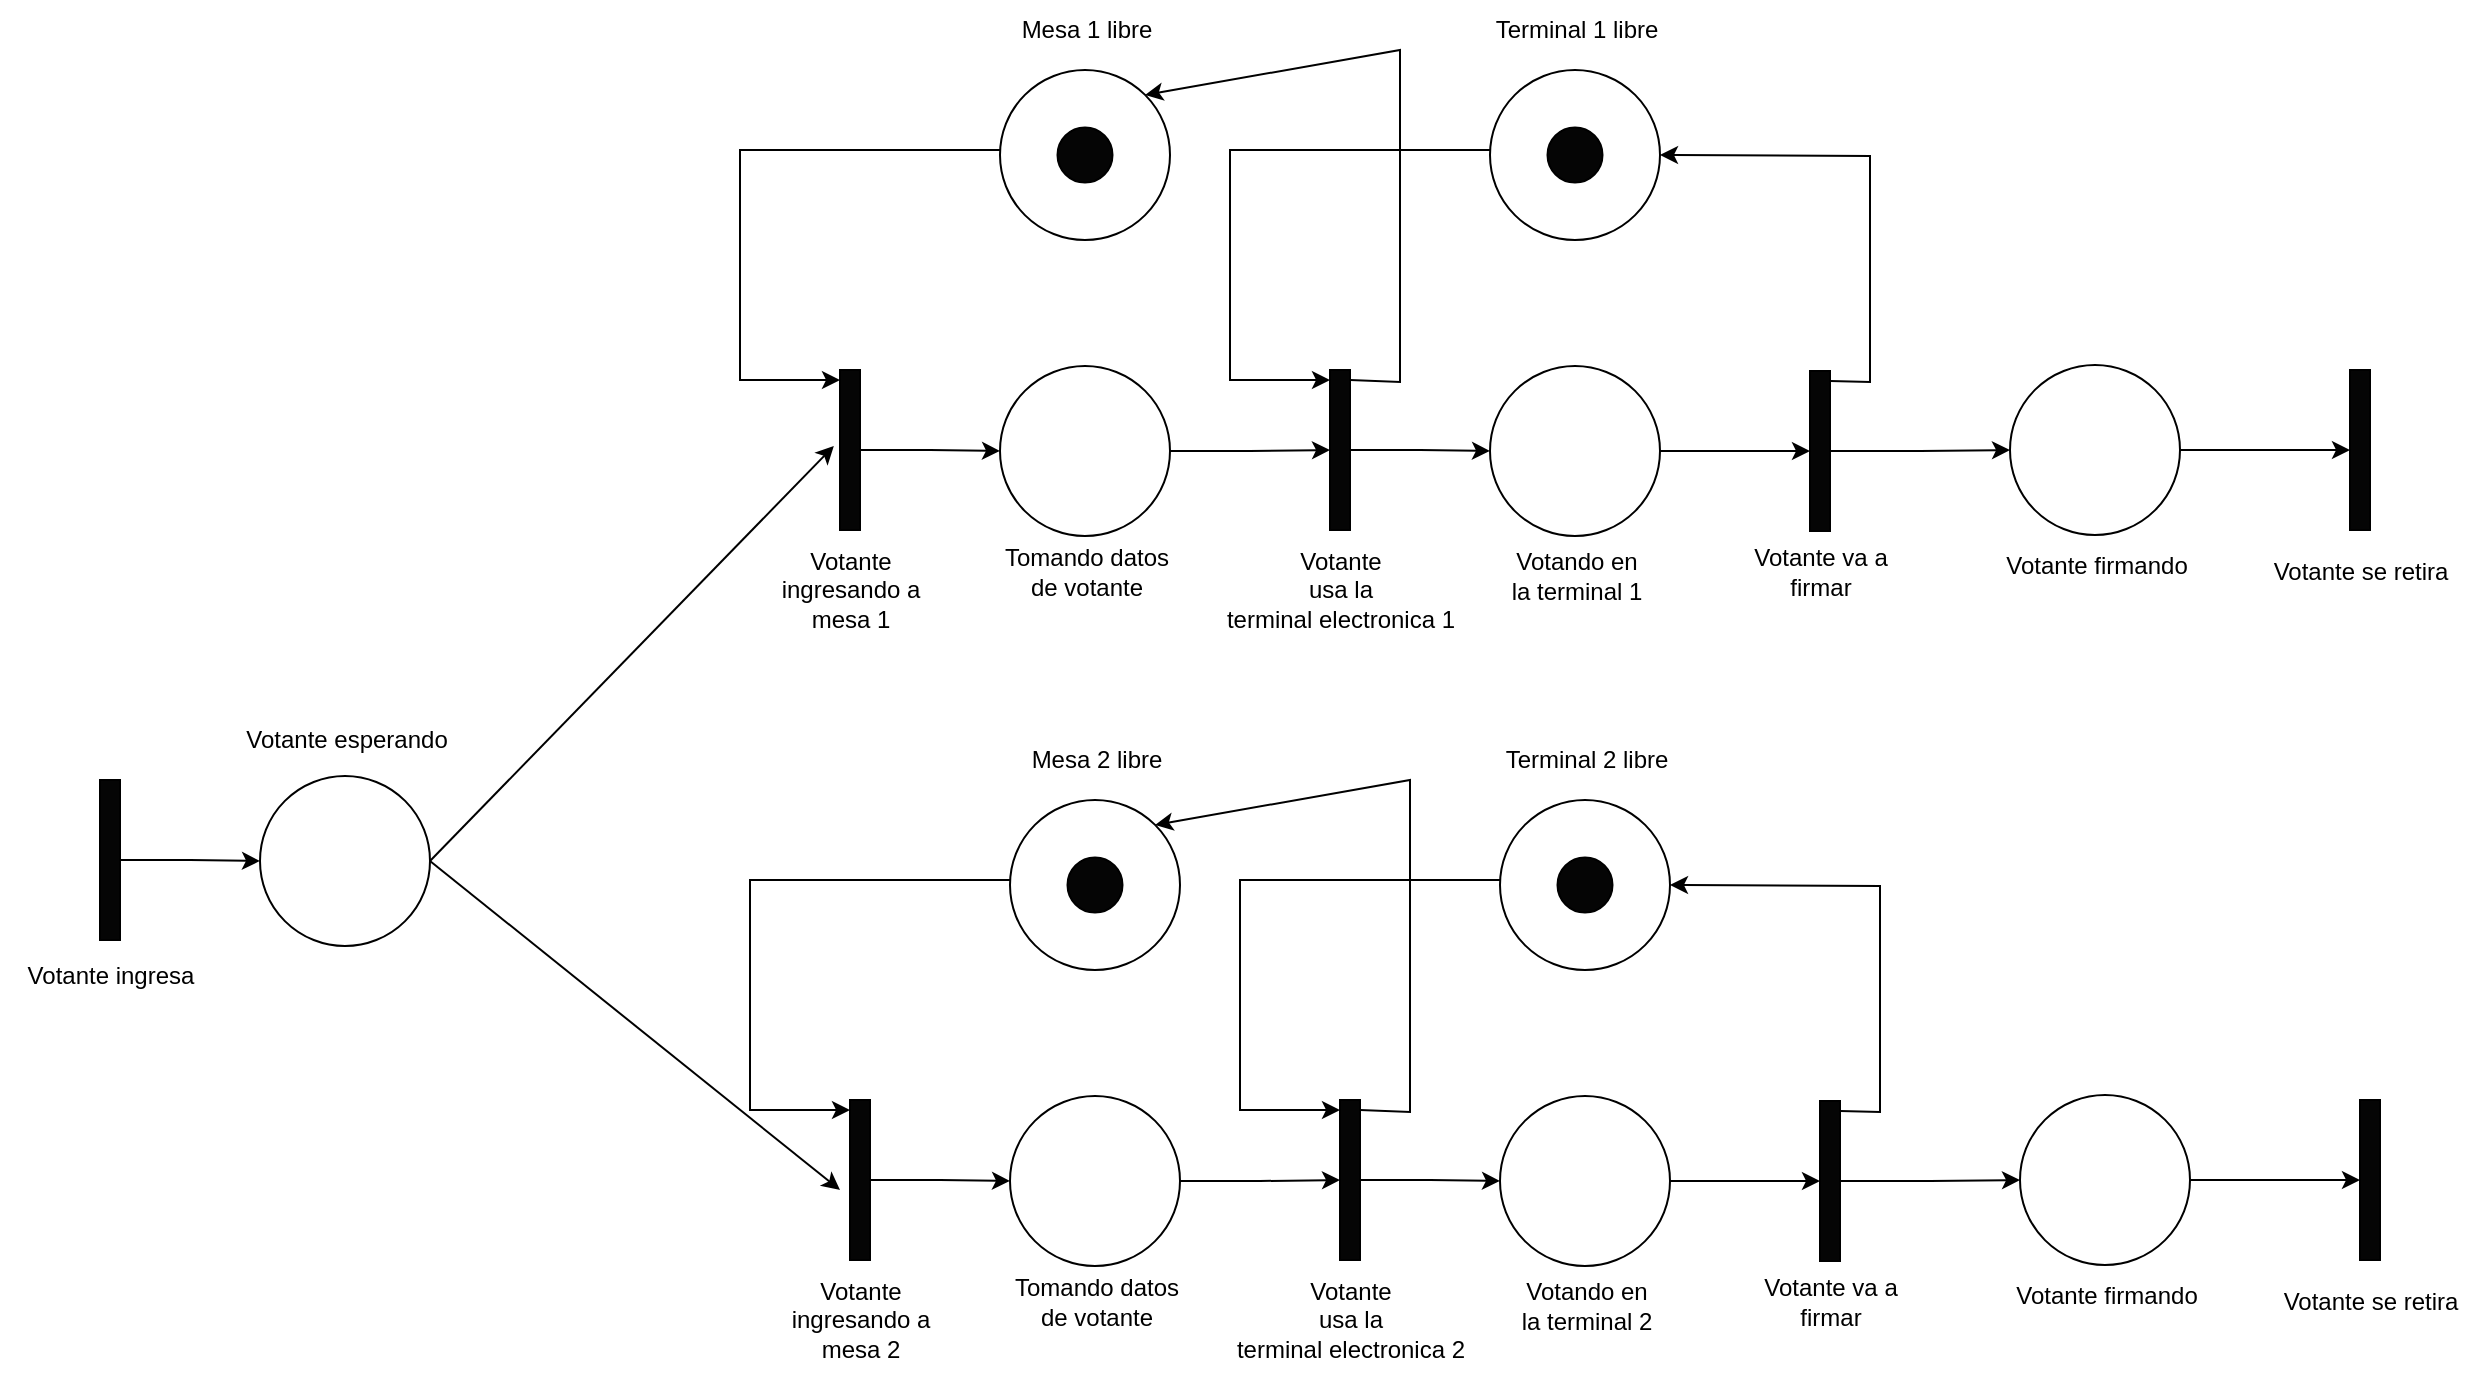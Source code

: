 <mxfile version="24.8.3">
  <diagram name="Page-1" id="r8TKa3XLGJk-vKBdgZHs">
    <mxGraphModel dx="1687" dy="909" grid="1" gridSize="10" guides="1" tooltips="1" connect="1" arrows="1" fold="1" page="1" pageScale="1" pageWidth="1400" pageHeight="850" math="0" shadow="0">
      <root>
        <mxCell id="0" />
        <mxCell id="1" parent="0" />
        <mxCell id="4wrPPPq2GfeD3YFhDTNc-4" value="" style="edgeStyle=orthogonalEdgeStyle;rounded=0;orthogonalLoop=1;jettySize=auto;html=1;curved=0;" edge="1" parent="1" source="4wrPPPq2GfeD3YFhDTNc-2" target="4wrPPPq2GfeD3YFhDTNc-3">
          <mxGeometry relative="1" as="geometry" />
        </mxCell>
        <mxCell id="4wrPPPq2GfeD3YFhDTNc-2" value="" style="html=1;points=[[0,0,0,0,5],[0,1,0,0,-5],[1,0,0,0,5],[1,1,0,0,-5]];perimeter=orthogonalPerimeter;outlineConnect=0;targetShapes=umlLifeline;portConstraint=eastwest;newEdgeStyle={&quot;curved&quot;:0,&quot;rounded&quot;:0};fillColor=#050505;" vertex="1" parent="1">
          <mxGeometry x="120" y="435" width="10" height="80" as="geometry" />
        </mxCell>
        <mxCell id="4wrPPPq2GfeD3YFhDTNc-3" value="" style="ellipse;whiteSpace=wrap;html=1;aspect=fixed;" vertex="1" parent="1">
          <mxGeometry x="200" y="433" width="85" height="85" as="geometry" />
        </mxCell>
        <mxCell id="4wrPPPq2GfeD3YFhDTNc-9" value="" style="endArrow=classic;html=1;rounded=0;entryX=-0.309;entryY=0.475;entryDx=0;entryDy=0;exitX=1;exitY=0.5;exitDx=0;exitDy=0;entryPerimeter=0;" edge="1" parent="1" source="4wrPPPq2GfeD3YFhDTNc-3" target="4wrPPPq2GfeD3YFhDTNc-14">
          <mxGeometry width="50" height="50" relative="1" as="geometry">
            <mxPoint x="320" y="425" as="sourcePoint" />
            <mxPoint x="480.0" y="270.5" as="targetPoint" />
          </mxGeometry>
        </mxCell>
        <mxCell id="4wrPPPq2GfeD3YFhDTNc-10" value="" style="endArrow=classic;html=1;rounded=0;exitX=1;exitY=0.5;exitDx=0;exitDy=0;" edge="1" parent="1" source="4wrPPPq2GfeD3YFhDTNc-3">
          <mxGeometry width="50" height="50" relative="1" as="geometry">
            <mxPoint x="320" y="425" as="sourcePoint" />
            <mxPoint x="490" y="640" as="targetPoint" />
          </mxGeometry>
        </mxCell>
        <mxCell id="4wrPPPq2GfeD3YFhDTNc-13" value="" style="edgeStyle=orthogonalEdgeStyle;rounded=0;orthogonalLoop=1;jettySize=auto;html=1;curved=0;" edge="1" parent="1" source="4wrPPPq2GfeD3YFhDTNc-14" target="4wrPPPq2GfeD3YFhDTNc-16">
          <mxGeometry relative="1" as="geometry" />
        </mxCell>
        <mxCell id="4wrPPPq2GfeD3YFhDTNc-14" value="" style="html=1;points=[[0,0,0,0,5],[0,1,0,0,-5],[1,0,0,0,5],[1,1,0,0,-5]];perimeter=orthogonalPerimeter;outlineConnect=0;targetShapes=umlLifeline;portConstraint=eastwest;newEdgeStyle={&quot;curved&quot;:0,&quot;rounded&quot;:0};fillColor=#050505;" vertex="1" parent="1">
          <mxGeometry x="490" y="230" width="10" height="80" as="geometry" />
        </mxCell>
        <mxCell id="4wrPPPq2GfeD3YFhDTNc-15" value="" style="edgeStyle=orthogonalEdgeStyle;rounded=0;orthogonalLoop=1;jettySize=auto;html=1;" edge="1" parent="1" source="4wrPPPq2GfeD3YFhDTNc-16" target="4wrPPPq2GfeD3YFhDTNc-26">
          <mxGeometry relative="1" as="geometry">
            <mxPoint x="730" y="270.5" as="targetPoint" />
          </mxGeometry>
        </mxCell>
        <mxCell id="4wrPPPq2GfeD3YFhDTNc-16" value="" style="ellipse;whiteSpace=wrap;html=1;aspect=fixed;" vertex="1" parent="1">
          <mxGeometry x="570" y="228" width="85" height="85" as="geometry" />
        </mxCell>
        <mxCell id="4wrPPPq2GfeD3YFhDTNc-19" value="" style="ellipse;whiteSpace=wrap;html=1;aspect=fixed;" vertex="1" parent="1">
          <mxGeometry x="570" y="80" width="85" height="85" as="geometry" />
        </mxCell>
        <mxCell id="4wrPPPq2GfeD3YFhDTNc-20" value="" style="ellipse;whiteSpace=wrap;html=1;aspect=fixed;fillColor=#050505;" vertex="1" parent="1">
          <mxGeometry x="598.75" y="108.75" width="27.5" height="27.5" as="geometry" />
        </mxCell>
        <mxCell id="4wrPPPq2GfeD3YFhDTNc-21" value="" style="endArrow=classic;html=1;rounded=0;entryX=1;entryY=0;entryDx=0;entryDy=0;exitX=1;exitY=0;exitDx=0;exitDy=5;exitPerimeter=0;" edge="1" parent="1" source="4wrPPPq2GfeD3YFhDTNc-26" target="4wrPPPq2GfeD3YFhDTNc-19">
          <mxGeometry width="50" height="50" relative="1" as="geometry">
            <mxPoint x="740" y="270" as="sourcePoint" />
            <mxPoint x="790" y="220" as="targetPoint" />
            <Array as="points">
              <mxPoint x="770" y="236" />
              <mxPoint x="770" y="200" />
              <mxPoint x="770" y="160" />
              <mxPoint x="770" y="120" />
              <mxPoint x="770" y="70" />
            </Array>
          </mxGeometry>
        </mxCell>
        <mxCell id="4wrPPPq2GfeD3YFhDTNc-22" value="" style="endArrow=classic;html=1;rounded=0;entryX=0;entryY=0;entryDx=0;entryDy=5;entryPerimeter=0;" edge="1" parent="1" target="4wrPPPq2GfeD3YFhDTNc-14">
          <mxGeometry width="50" height="50" relative="1" as="geometry">
            <mxPoint x="570" y="120" as="sourcePoint" />
            <mxPoint x="620" y="70" as="targetPoint" />
            <Array as="points">
              <mxPoint x="440" y="120" />
              <mxPoint x="440" y="180" />
              <mxPoint x="440" y="235" />
            </Array>
          </mxGeometry>
        </mxCell>
        <mxCell id="4wrPPPq2GfeD3YFhDTNc-25" value="" style="edgeStyle=orthogonalEdgeStyle;rounded=0;orthogonalLoop=1;jettySize=auto;html=1;curved=0;" edge="1" parent="1" source="4wrPPPq2GfeD3YFhDTNc-26" target="4wrPPPq2GfeD3YFhDTNc-28">
          <mxGeometry relative="1" as="geometry" />
        </mxCell>
        <mxCell id="4wrPPPq2GfeD3YFhDTNc-26" value="" style="html=1;points=[[0,0,0,0,5],[0,1,0,0,-5],[1,0,0,0,5],[1,1,0,0,-5]];perimeter=orthogonalPerimeter;outlineConnect=0;targetShapes=umlLifeline;portConstraint=eastwest;newEdgeStyle={&quot;curved&quot;:0,&quot;rounded&quot;:0};fillColor=#050505;" vertex="1" parent="1">
          <mxGeometry x="735" y="230" width="10" height="80" as="geometry" />
        </mxCell>
        <mxCell id="4wrPPPq2GfeD3YFhDTNc-27" value="" style="edgeStyle=orthogonalEdgeStyle;rounded=0;orthogonalLoop=1;jettySize=auto;html=1;" edge="1" parent="1" source="4wrPPPq2GfeD3YFhDTNc-28" target="4wrPPPq2GfeD3YFhDTNc-29">
          <mxGeometry relative="1" as="geometry" />
        </mxCell>
        <mxCell id="4wrPPPq2GfeD3YFhDTNc-28" value="" style="ellipse;whiteSpace=wrap;html=1;aspect=fixed;" vertex="1" parent="1">
          <mxGeometry x="815" y="228" width="85" height="85" as="geometry" />
        </mxCell>
        <mxCell id="4wrPPPq2GfeD3YFhDTNc-36" value="" style="edgeStyle=orthogonalEdgeStyle;rounded=0;orthogonalLoop=1;jettySize=auto;html=1;curved=0;" edge="1" parent="1" source="4wrPPPq2GfeD3YFhDTNc-29" target="4wrPPPq2GfeD3YFhDTNc-35">
          <mxGeometry relative="1" as="geometry" />
        </mxCell>
        <mxCell id="4wrPPPq2GfeD3YFhDTNc-29" value="" style="html=1;points=[[0,0,0,0,5],[0,1,0,0,-5],[1,0,0,0,5],[1,1,0,0,-5]];perimeter=orthogonalPerimeter;outlineConnect=0;targetShapes=umlLifeline;portConstraint=eastwest;newEdgeStyle={&quot;curved&quot;:0,&quot;rounded&quot;:0};fillColor=#050505;" vertex="1" parent="1">
          <mxGeometry x="975" y="230.5" width="10" height="80" as="geometry" />
        </mxCell>
        <mxCell id="4wrPPPq2GfeD3YFhDTNc-30" value="" style="ellipse;whiteSpace=wrap;html=1;aspect=fixed;" vertex="1" parent="1">
          <mxGeometry x="815" y="80" width="85" height="85" as="geometry" />
        </mxCell>
        <mxCell id="4wrPPPq2GfeD3YFhDTNc-31" value="" style="ellipse;whiteSpace=wrap;html=1;aspect=fixed;fillColor=#050505;" vertex="1" parent="1">
          <mxGeometry x="843.75" y="108.75" width="27.5" height="27.5" as="geometry" />
        </mxCell>
        <mxCell id="4wrPPPq2GfeD3YFhDTNc-32" value="" style="endArrow=classic;html=1;rounded=0;entryX=1;entryY=0.5;entryDx=0;entryDy=0;exitX=1;exitY=0;exitDx=0;exitDy=5;exitPerimeter=0;" edge="1" parent="1" source="4wrPPPq2GfeD3YFhDTNc-29" target="4wrPPPq2GfeD3YFhDTNc-30">
          <mxGeometry width="50" height="50" relative="1" as="geometry">
            <mxPoint x="985" y="270" as="sourcePoint" />
            <mxPoint x="1035" y="220" as="targetPoint" />
            <Array as="points">
              <mxPoint x="1005" y="236" />
              <mxPoint x="1005" y="180" />
              <mxPoint x="1005" y="123" />
            </Array>
          </mxGeometry>
        </mxCell>
        <mxCell id="4wrPPPq2GfeD3YFhDTNc-33" value="" style="endArrow=classic;html=1;rounded=0;entryX=0;entryY=0;entryDx=0;entryDy=5;entryPerimeter=0;" edge="1" parent="1" target="4wrPPPq2GfeD3YFhDTNc-26">
          <mxGeometry width="50" height="50" relative="1" as="geometry">
            <mxPoint x="815" y="120" as="sourcePoint" />
            <mxPoint x="865" y="70" as="targetPoint" />
            <Array as="points">
              <mxPoint x="685" y="120" />
              <mxPoint x="685" y="180" />
              <mxPoint x="685" y="235" />
            </Array>
          </mxGeometry>
        </mxCell>
        <mxCell id="4wrPPPq2GfeD3YFhDTNc-38" value="" style="edgeStyle=orthogonalEdgeStyle;rounded=0;orthogonalLoop=1;jettySize=auto;html=1;" edge="1" parent="1" source="4wrPPPq2GfeD3YFhDTNc-35" target="4wrPPPq2GfeD3YFhDTNc-37">
          <mxGeometry relative="1" as="geometry" />
        </mxCell>
        <mxCell id="4wrPPPq2GfeD3YFhDTNc-35" value="" style="ellipse;whiteSpace=wrap;html=1;aspect=fixed;" vertex="1" parent="1">
          <mxGeometry x="1075" y="227.5" width="85" height="85" as="geometry" />
        </mxCell>
        <mxCell id="4wrPPPq2GfeD3YFhDTNc-37" value="" style="html=1;points=[[0,0,0,0,5],[0,1,0,0,-5],[1,0,0,0,5],[1,1,0,0,-5]];perimeter=orthogonalPerimeter;outlineConnect=0;targetShapes=umlLifeline;portConstraint=eastwest;newEdgeStyle={&quot;curved&quot;:0,&quot;rounded&quot;:0};fillColor=#050505;" vertex="1" parent="1">
          <mxGeometry x="1245" y="230" width="10" height="80" as="geometry" />
        </mxCell>
        <mxCell id="4wrPPPq2GfeD3YFhDTNc-40" value="&lt;div&gt;Votante ingresa&lt;/div&gt;" style="text;html=1;align=center;verticalAlign=middle;resizable=0;points=[];autosize=1;strokeColor=none;fillColor=none;" vertex="1" parent="1">
          <mxGeometry x="70" y="518" width="110" height="30" as="geometry" />
        </mxCell>
        <mxCell id="4wrPPPq2GfeD3YFhDTNc-41" value="Votante esperando" style="text;html=1;align=center;verticalAlign=middle;resizable=0;points=[];autosize=1;strokeColor=none;fillColor=none;" vertex="1" parent="1">
          <mxGeometry x="177.5" y="400" width="130" height="30" as="geometry" />
        </mxCell>
        <mxCell id="4wrPPPq2GfeD3YFhDTNc-42" value="&lt;div&gt;Votante&lt;/div&gt;&lt;div&gt;ingresando a&lt;br&gt;&lt;/div&gt;&lt;div&gt;mesa 1&lt;br&gt;&lt;/div&gt;" style="text;html=1;align=center;verticalAlign=middle;resizable=0;points=[];autosize=1;strokeColor=none;fillColor=none;" vertex="1" parent="1">
          <mxGeometry x="445" y="310" width="100" height="60" as="geometry" />
        </mxCell>
        <mxCell id="4wrPPPq2GfeD3YFhDTNc-43" value="&lt;div&gt;Tomando datos&lt;/div&gt;&lt;div&gt;de votante&lt;br&gt;&lt;/div&gt;" style="text;html=1;align=center;verticalAlign=middle;resizable=0;points=[];autosize=1;strokeColor=none;fillColor=none;" vertex="1" parent="1">
          <mxGeometry x="557.5" y="311" width="110" height="40" as="geometry" />
        </mxCell>
        <mxCell id="4wrPPPq2GfeD3YFhDTNc-44" value="Mesa 1 libre" style="text;html=1;align=center;verticalAlign=middle;resizable=0;points=[];autosize=1;strokeColor=none;fillColor=none;" vertex="1" parent="1">
          <mxGeometry x="567.5" y="45" width="90" height="30" as="geometry" />
        </mxCell>
        <mxCell id="4wrPPPq2GfeD3YFhDTNc-47" value="&lt;div&gt;Votante&lt;/div&gt;&lt;div&gt;usa la&lt;/div&gt;&lt;div&gt;terminal electronica 1&lt;br&gt;&lt;/div&gt;" style="text;html=1;align=center;verticalAlign=middle;resizable=0;points=[];autosize=1;strokeColor=none;fillColor=none;" vertex="1" parent="1">
          <mxGeometry x="670" y="310" width="140" height="60" as="geometry" />
        </mxCell>
        <mxCell id="4wrPPPq2GfeD3YFhDTNc-48" value="&lt;div&gt;Votando en&lt;/div&gt;&lt;div&gt;la terminal 1&lt;br&gt;&lt;/div&gt;" style="text;html=1;align=center;verticalAlign=middle;resizable=0;points=[];autosize=1;strokeColor=none;fillColor=none;" vertex="1" parent="1">
          <mxGeometry x="812.5" y="312.5" width="90" height="40" as="geometry" />
        </mxCell>
        <mxCell id="4wrPPPq2GfeD3YFhDTNc-49" value="Terminal 1 libre" style="text;html=1;align=center;verticalAlign=middle;resizable=0;points=[];autosize=1;strokeColor=none;fillColor=none;" vertex="1" parent="1">
          <mxGeometry x="802.5" y="45" width="110" height="30" as="geometry" />
        </mxCell>
        <mxCell id="4wrPPPq2GfeD3YFhDTNc-50" value="&lt;div&gt;Votante va a&lt;/div&gt;&lt;div&gt;firmar&lt;br&gt;&lt;/div&gt;" style="text;html=1;align=center;verticalAlign=middle;resizable=0;points=[];autosize=1;strokeColor=none;fillColor=none;" vertex="1" parent="1">
          <mxGeometry x="935" y="311" width="90" height="40" as="geometry" />
        </mxCell>
        <mxCell id="4wrPPPq2GfeD3YFhDTNc-51" value="Votante firmando" style="text;html=1;align=center;verticalAlign=middle;resizable=0;points=[];autosize=1;strokeColor=none;fillColor=none;" vertex="1" parent="1">
          <mxGeometry x="1057.5" y="313" width="120" height="30" as="geometry" />
        </mxCell>
        <mxCell id="4wrPPPq2GfeD3YFhDTNc-52" value="Votante se retira" style="text;html=1;align=center;verticalAlign=middle;resizable=0;points=[];autosize=1;strokeColor=none;fillColor=none;" vertex="1" parent="1">
          <mxGeometry x="1195" y="316" width="110" height="30" as="geometry" />
        </mxCell>
        <mxCell id="4wrPPPq2GfeD3YFhDTNc-53" value="" style="edgeStyle=orthogonalEdgeStyle;rounded=0;orthogonalLoop=1;jettySize=auto;html=1;curved=0;" edge="1" parent="1" source="4wrPPPq2GfeD3YFhDTNc-54" target="4wrPPPq2GfeD3YFhDTNc-56">
          <mxGeometry relative="1" as="geometry" />
        </mxCell>
        <mxCell id="4wrPPPq2GfeD3YFhDTNc-54" value="" style="html=1;points=[[0,0,0,0,5],[0,1,0,0,-5],[1,0,0,0,5],[1,1,0,0,-5]];perimeter=orthogonalPerimeter;outlineConnect=0;targetShapes=umlLifeline;portConstraint=eastwest;newEdgeStyle={&quot;curved&quot;:0,&quot;rounded&quot;:0};fillColor=#050505;" vertex="1" parent="1">
          <mxGeometry x="495" y="595" width="10" height="80" as="geometry" />
        </mxCell>
        <mxCell id="4wrPPPq2GfeD3YFhDTNc-55" value="" style="edgeStyle=orthogonalEdgeStyle;rounded=0;orthogonalLoop=1;jettySize=auto;html=1;" edge="1" parent="1" source="4wrPPPq2GfeD3YFhDTNc-56" target="4wrPPPq2GfeD3YFhDTNc-62">
          <mxGeometry relative="1" as="geometry">
            <mxPoint x="735" y="635.5" as="targetPoint" />
          </mxGeometry>
        </mxCell>
        <mxCell id="4wrPPPq2GfeD3YFhDTNc-56" value="" style="ellipse;whiteSpace=wrap;html=1;aspect=fixed;" vertex="1" parent="1">
          <mxGeometry x="575" y="593" width="85" height="85" as="geometry" />
        </mxCell>
        <mxCell id="4wrPPPq2GfeD3YFhDTNc-57" value="" style="ellipse;whiteSpace=wrap;html=1;aspect=fixed;" vertex="1" parent="1">
          <mxGeometry x="575" y="445" width="85" height="85" as="geometry" />
        </mxCell>
        <mxCell id="4wrPPPq2GfeD3YFhDTNc-58" value="" style="ellipse;whiteSpace=wrap;html=1;aspect=fixed;fillColor=#050505;" vertex="1" parent="1">
          <mxGeometry x="603.75" y="473.75" width="27.5" height="27.5" as="geometry" />
        </mxCell>
        <mxCell id="4wrPPPq2GfeD3YFhDTNc-59" value="" style="endArrow=classic;html=1;rounded=0;entryX=1;entryY=0;entryDx=0;entryDy=0;exitX=1;exitY=0;exitDx=0;exitDy=5;exitPerimeter=0;" edge="1" parent="1" source="4wrPPPq2GfeD3YFhDTNc-62" target="4wrPPPq2GfeD3YFhDTNc-57">
          <mxGeometry width="50" height="50" relative="1" as="geometry">
            <mxPoint x="745" y="635" as="sourcePoint" />
            <mxPoint x="795" y="585" as="targetPoint" />
            <Array as="points">
              <mxPoint x="775" y="601" />
              <mxPoint x="775" y="565" />
              <mxPoint x="775" y="525" />
              <mxPoint x="775" y="485" />
              <mxPoint x="775" y="435" />
            </Array>
          </mxGeometry>
        </mxCell>
        <mxCell id="4wrPPPq2GfeD3YFhDTNc-60" value="" style="endArrow=classic;html=1;rounded=0;entryX=0;entryY=0;entryDx=0;entryDy=5;entryPerimeter=0;" edge="1" parent="1" target="4wrPPPq2GfeD3YFhDTNc-54">
          <mxGeometry width="50" height="50" relative="1" as="geometry">
            <mxPoint x="575" y="485" as="sourcePoint" />
            <mxPoint x="625" y="435" as="targetPoint" />
            <Array as="points">
              <mxPoint x="445" y="485" />
              <mxPoint x="445" y="545" />
              <mxPoint x="445" y="570" />
              <mxPoint x="445" y="600" />
            </Array>
          </mxGeometry>
        </mxCell>
        <mxCell id="4wrPPPq2GfeD3YFhDTNc-61" value="" style="edgeStyle=orthogonalEdgeStyle;rounded=0;orthogonalLoop=1;jettySize=auto;html=1;curved=0;" edge="1" parent="1" source="4wrPPPq2GfeD3YFhDTNc-62" target="4wrPPPq2GfeD3YFhDTNc-64">
          <mxGeometry relative="1" as="geometry" />
        </mxCell>
        <mxCell id="4wrPPPq2GfeD3YFhDTNc-62" value="" style="html=1;points=[[0,0,0,0,5],[0,1,0,0,-5],[1,0,0,0,5],[1,1,0,0,-5]];perimeter=orthogonalPerimeter;outlineConnect=0;targetShapes=umlLifeline;portConstraint=eastwest;newEdgeStyle={&quot;curved&quot;:0,&quot;rounded&quot;:0};fillColor=#050505;" vertex="1" parent="1">
          <mxGeometry x="740" y="595" width="10" height="80" as="geometry" />
        </mxCell>
        <mxCell id="4wrPPPq2GfeD3YFhDTNc-63" value="" style="edgeStyle=orthogonalEdgeStyle;rounded=0;orthogonalLoop=1;jettySize=auto;html=1;" edge="1" parent="1" source="4wrPPPq2GfeD3YFhDTNc-64" target="4wrPPPq2GfeD3YFhDTNc-66">
          <mxGeometry relative="1" as="geometry" />
        </mxCell>
        <mxCell id="4wrPPPq2GfeD3YFhDTNc-64" value="" style="ellipse;whiteSpace=wrap;html=1;aspect=fixed;" vertex="1" parent="1">
          <mxGeometry x="820" y="593" width="85" height="85" as="geometry" />
        </mxCell>
        <mxCell id="4wrPPPq2GfeD3YFhDTNc-65" value="" style="edgeStyle=orthogonalEdgeStyle;rounded=0;orthogonalLoop=1;jettySize=auto;html=1;curved=0;" edge="1" parent="1" source="4wrPPPq2GfeD3YFhDTNc-66" target="4wrPPPq2GfeD3YFhDTNc-72">
          <mxGeometry relative="1" as="geometry" />
        </mxCell>
        <mxCell id="4wrPPPq2GfeD3YFhDTNc-66" value="" style="html=1;points=[[0,0,0,0,5],[0,1,0,0,-5],[1,0,0,0,5],[1,1,0,0,-5]];perimeter=orthogonalPerimeter;outlineConnect=0;targetShapes=umlLifeline;portConstraint=eastwest;newEdgeStyle={&quot;curved&quot;:0,&quot;rounded&quot;:0};fillColor=#050505;" vertex="1" parent="1">
          <mxGeometry x="980" y="595.5" width="10" height="80" as="geometry" />
        </mxCell>
        <mxCell id="4wrPPPq2GfeD3YFhDTNc-67" value="" style="ellipse;whiteSpace=wrap;html=1;aspect=fixed;" vertex="1" parent="1">
          <mxGeometry x="820" y="445" width="85" height="85" as="geometry" />
        </mxCell>
        <mxCell id="4wrPPPq2GfeD3YFhDTNc-68" value="" style="ellipse;whiteSpace=wrap;html=1;aspect=fixed;fillColor=#050505;" vertex="1" parent="1">
          <mxGeometry x="848.75" y="473.75" width="27.5" height="27.5" as="geometry" />
        </mxCell>
        <mxCell id="4wrPPPq2GfeD3YFhDTNc-69" value="" style="endArrow=classic;html=1;rounded=0;entryX=1;entryY=0.5;entryDx=0;entryDy=0;exitX=1;exitY=0;exitDx=0;exitDy=5;exitPerimeter=0;" edge="1" parent="1" source="4wrPPPq2GfeD3YFhDTNc-66" target="4wrPPPq2GfeD3YFhDTNc-67">
          <mxGeometry width="50" height="50" relative="1" as="geometry">
            <mxPoint x="990" y="635" as="sourcePoint" />
            <mxPoint x="1040" y="585" as="targetPoint" />
            <Array as="points">
              <mxPoint x="1010" y="601" />
              <mxPoint x="1010" y="545" />
              <mxPoint x="1010" y="488" />
            </Array>
          </mxGeometry>
        </mxCell>
        <mxCell id="4wrPPPq2GfeD3YFhDTNc-70" value="" style="endArrow=classic;html=1;rounded=0;entryX=0;entryY=0;entryDx=0;entryDy=5;entryPerimeter=0;" edge="1" parent="1" target="4wrPPPq2GfeD3YFhDTNc-62">
          <mxGeometry width="50" height="50" relative="1" as="geometry">
            <mxPoint x="820" y="485" as="sourcePoint" />
            <mxPoint x="870" y="435" as="targetPoint" />
            <Array as="points">
              <mxPoint x="690" y="485" />
              <mxPoint x="690" y="545" />
              <mxPoint x="690" y="600" />
            </Array>
          </mxGeometry>
        </mxCell>
        <mxCell id="4wrPPPq2GfeD3YFhDTNc-71" value="" style="edgeStyle=orthogonalEdgeStyle;rounded=0;orthogonalLoop=1;jettySize=auto;html=1;" edge="1" parent="1" source="4wrPPPq2GfeD3YFhDTNc-72" target="4wrPPPq2GfeD3YFhDTNc-73">
          <mxGeometry relative="1" as="geometry" />
        </mxCell>
        <mxCell id="4wrPPPq2GfeD3YFhDTNc-72" value="" style="ellipse;whiteSpace=wrap;html=1;aspect=fixed;" vertex="1" parent="1">
          <mxGeometry x="1080" y="592.5" width="85" height="85" as="geometry" />
        </mxCell>
        <mxCell id="4wrPPPq2GfeD3YFhDTNc-73" value="" style="html=1;points=[[0,0,0,0,5],[0,1,0,0,-5],[1,0,0,0,5],[1,1,0,0,-5]];perimeter=orthogonalPerimeter;outlineConnect=0;targetShapes=umlLifeline;portConstraint=eastwest;newEdgeStyle={&quot;curved&quot;:0,&quot;rounded&quot;:0};fillColor=#050505;" vertex="1" parent="1">
          <mxGeometry x="1250" y="595" width="10" height="80" as="geometry" />
        </mxCell>
        <mxCell id="4wrPPPq2GfeD3YFhDTNc-74" value="&lt;div&gt;Votante&lt;/div&gt;&lt;div&gt;ingresando a&lt;br&gt;&lt;/div&gt;&lt;div&gt;mesa 2&lt;br&gt;&lt;/div&gt;" style="text;html=1;align=center;verticalAlign=middle;resizable=0;points=[];autosize=1;strokeColor=none;fillColor=none;" vertex="1" parent="1">
          <mxGeometry x="450" y="675" width="100" height="60" as="geometry" />
        </mxCell>
        <mxCell id="4wrPPPq2GfeD3YFhDTNc-75" value="&lt;div&gt;Tomando datos&lt;/div&gt;&lt;div&gt;de votante&lt;br&gt;&lt;/div&gt;" style="text;html=1;align=center;verticalAlign=middle;resizable=0;points=[];autosize=1;strokeColor=none;fillColor=none;" vertex="1" parent="1">
          <mxGeometry x="562.5" y="676" width="110" height="40" as="geometry" />
        </mxCell>
        <mxCell id="4wrPPPq2GfeD3YFhDTNc-76" value="Mesa 2 libre" style="text;html=1;align=center;verticalAlign=middle;resizable=0;points=[];autosize=1;strokeColor=none;fillColor=none;" vertex="1" parent="1">
          <mxGeometry x="572.5" y="410" width="90" height="30" as="geometry" />
        </mxCell>
        <mxCell id="4wrPPPq2GfeD3YFhDTNc-77" value="&lt;div&gt;Votante&lt;/div&gt;&lt;div&gt;usa la&lt;/div&gt;&lt;div&gt;terminal electronica 2&lt;br&gt;&lt;/div&gt;" style="text;html=1;align=center;verticalAlign=middle;resizable=0;points=[];autosize=1;strokeColor=none;fillColor=none;" vertex="1" parent="1">
          <mxGeometry x="675" y="675" width="140" height="60" as="geometry" />
        </mxCell>
        <mxCell id="4wrPPPq2GfeD3YFhDTNc-78" value="&lt;div&gt;Votando en&lt;/div&gt;&lt;div&gt;la terminal 2&lt;br&gt;&lt;/div&gt;" style="text;html=1;align=center;verticalAlign=middle;resizable=0;points=[];autosize=1;strokeColor=none;fillColor=none;" vertex="1" parent="1">
          <mxGeometry x="817.5" y="677.5" width="90" height="40" as="geometry" />
        </mxCell>
        <mxCell id="4wrPPPq2GfeD3YFhDTNc-79" value="Terminal 2 libre" style="text;html=1;align=center;verticalAlign=middle;resizable=0;points=[];autosize=1;strokeColor=none;fillColor=none;" vertex="1" parent="1">
          <mxGeometry x="807.5" y="410" width="110" height="30" as="geometry" />
        </mxCell>
        <mxCell id="4wrPPPq2GfeD3YFhDTNc-80" value="&lt;div&gt;Votante va a&lt;/div&gt;&lt;div&gt;firmar&lt;br&gt;&lt;/div&gt;" style="text;html=1;align=center;verticalAlign=middle;resizable=0;points=[];autosize=1;strokeColor=none;fillColor=none;" vertex="1" parent="1">
          <mxGeometry x="940" y="676" width="90" height="40" as="geometry" />
        </mxCell>
        <mxCell id="4wrPPPq2GfeD3YFhDTNc-81" value="Votante firmando" style="text;html=1;align=center;verticalAlign=middle;resizable=0;points=[];autosize=1;strokeColor=none;fillColor=none;" vertex="1" parent="1">
          <mxGeometry x="1062.5" y="678" width="120" height="30" as="geometry" />
        </mxCell>
        <mxCell id="4wrPPPq2GfeD3YFhDTNc-82" value="Votante se retira" style="text;html=1;align=center;verticalAlign=middle;resizable=0;points=[];autosize=1;strokeColor=none;fillColor=none;" vertex="1" parent="1">
          <mxGeometry x="1200" y="681" width="110" height="30" as="geometry" />
        </mxCell>
      </root>
    </mxGraphModel>
  </diagram>
</mxfile>
